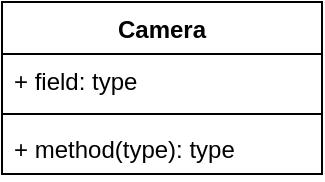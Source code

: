<mxfile version="20.4.0" type="github"><diagram id="ld0EDE3PMM2BMKXwVfWQ" name="Page-1"><mxGraphModel dx="1422" dy="709" grid="1" gridSize="10" guides="1" tooltips="1" connect="1" arrows="1" fold="1" page="1" pageScale="1" pageWidth="827" pageHeight="1169" math="0" shadow="0"><root><mxCell id="0"/><mxCell id="1" parent="0"/><mxCell id="LrH9Ewl5LYWDRpccrnMZ-1" value="Camera" style="swimlane;fontStyle=1;align=center;verticalAlign=top;childLayout=stackLayout;horizontal=1;startSize=26;horizontalStack=0;resizeParent=1;resizeParentMax=0;resizeLast=0;collapsible=1;marginBottom=0;" vertex="1" parent="1"><mxGeometry x="330" y="340" width="160" height="86" as="geometry"/></mxCell><mxCell id="LrH9Ewl5LYWDRpccrnMZ-2" value="+ field: type" style="text;strokeColor=none;fillColor=none;align=left;verticalAlign=top;spacingLeft=4;spacingRight=4;overflow=hidden;rotatable=0;points=[[0,0.5],[1,0.5]];portConstraint=eastwest;" vertex="1" parent="LrH9Ewl5LYWDRpccrnMZ-1"><mxGeometry y="26" width="160" height="26" as="geometry"/></mxCell><mxCell id="LrH9Ewl5LYWDRpccrnMZ-3" value="" style="line;strokeWidth=1;fillColor=none;align=left;verticalAlign=middle;spacingTop=-1;spacingLeft=3;spacingRight=3;rotatable=0;labelPosition=right;points=[];portConstraint=eastwest;strokeColor=inherit;" vertex="1" parent="LrH9Ewl5LYWDRpccrnMZ-1"><mxGeometry y="52" width="160" height="8" as="geometry"/></mxCell><mxCell id="LrH9Ewl5LYWDRpccrnMZ-4" value="+ method(type): type" style="text;strokeColor=none;fillColor=none;align=left;verticalAlign=top;spacingLeft=4;spacingRight=4;overflow=hidden;rotatable=0;points=[[0,0.5],[1,0.5]];portConstraint=eastwest;" vertex="1" parent="LrH9Ewl5LYWDRpccrnMZ-1"><mxGeometry y="60" width="160" height="26" as="geometry"/></mxCell></root></mxGraphModel></diagram></mxfile>